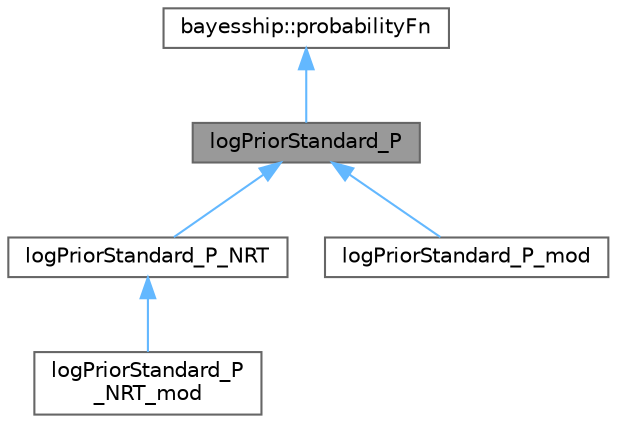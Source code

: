 digraph "logPriorStandard_P"
{
 // LATEX_PDF_SIZE
  bgcolor="transparent";
  edge [fontname=Helvetica,fontsize=10,labelfontname=Helvetica,labelfontsize=10];
  node [fontname=Helvetica,fontsize=10,shape=box,height=0.2,width=0.4];
  Node1 [id="Node000001",label="logPriorStandard_P",height=0.2,width=0.4,color="gray40", fillcolor="grey60", style="filled", fontcolor="black",tooltip=" "];
  Node2 -> Node1 [id="edge1_Node000001_Node000002",dir="back",color="steelblue1",style="solid",tooltip=" "];
  Node2 [id="Node000002",label="bayesship::probabilityFn",height=0.2,width=0.4,color="gray40", fillcolor="white", style="filled",tooltip=" "];
  Node1 -> Node3 [id="edge2_Node000001_Node000003",dir="back",color="steelblue1",style="solid",tooltip=" "];
  Node3 [id="Node000003",label="logPriorStandard_P_NRT",height=0.2,width=0.4,color="gray40", fillcolor="white", style="filled",URL="$classlogPriorStandard__P__NRT.html",tooltip=" "];
  Node3 -> Node4 [id="edge3_Node000003_Node000004",dir="back",color="steelblue1",style="solid",tooltip=" "];
  Node4 [id="Node000004",label="logPriorStandard_P\l_NRT_mod",height=0.2,width=0.4,color="gray40", fillcolor="white", style="filled",URL="$classlogPriorStandard__P__NRT__mod.html",tooltip=" "];
  Node1 -> Node5 [id="edge4_Node000001_Node000005",dir="back",color="steelblue1",style="solid",tooltip=" "];
  Node5 [id="Node000005",label="logPriorStandard_P_mod",height=0.2,width=0.4,color="gray40", fillcolor="white", style="filled",URL="$classlogPriorStandard__P__mod.html",tooltip=" "];
}
